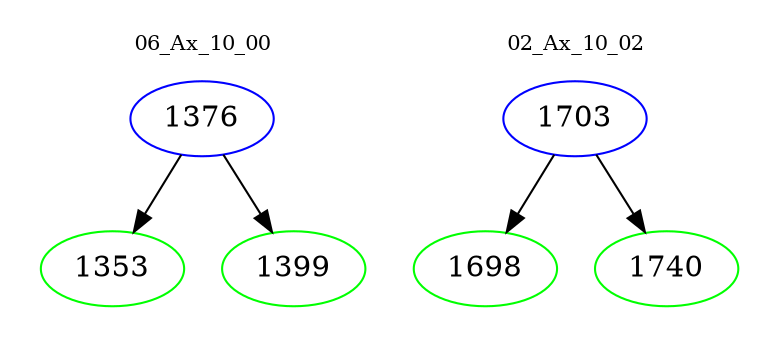 digraph{
subgraph cluster_0 {
color = white
label = "06_Ax_10_00";
fontsize=10;
T0_1376 [label="1376", color="blue"]
T0_1376 -> T0_1353 [color="black"]
T0_1353 [label="1353", color="green"]
T0_1376 -> T0_1399 [color="black"]
T0_1399 [label="1399", color="green"]
}
subgraph cluster_1 {
color = white
label = "02_Ax_10_02";
fontsize=10;
T1_1703 [label="1703", color="blue"]
T1_1703 -> T1_1698 [color="black"]
T1_1698 [label="1698", color="green"]
T1_1703 -> T1_1740 [color="black"]
T1_1740 [label="1740", color="green"]
}
}
